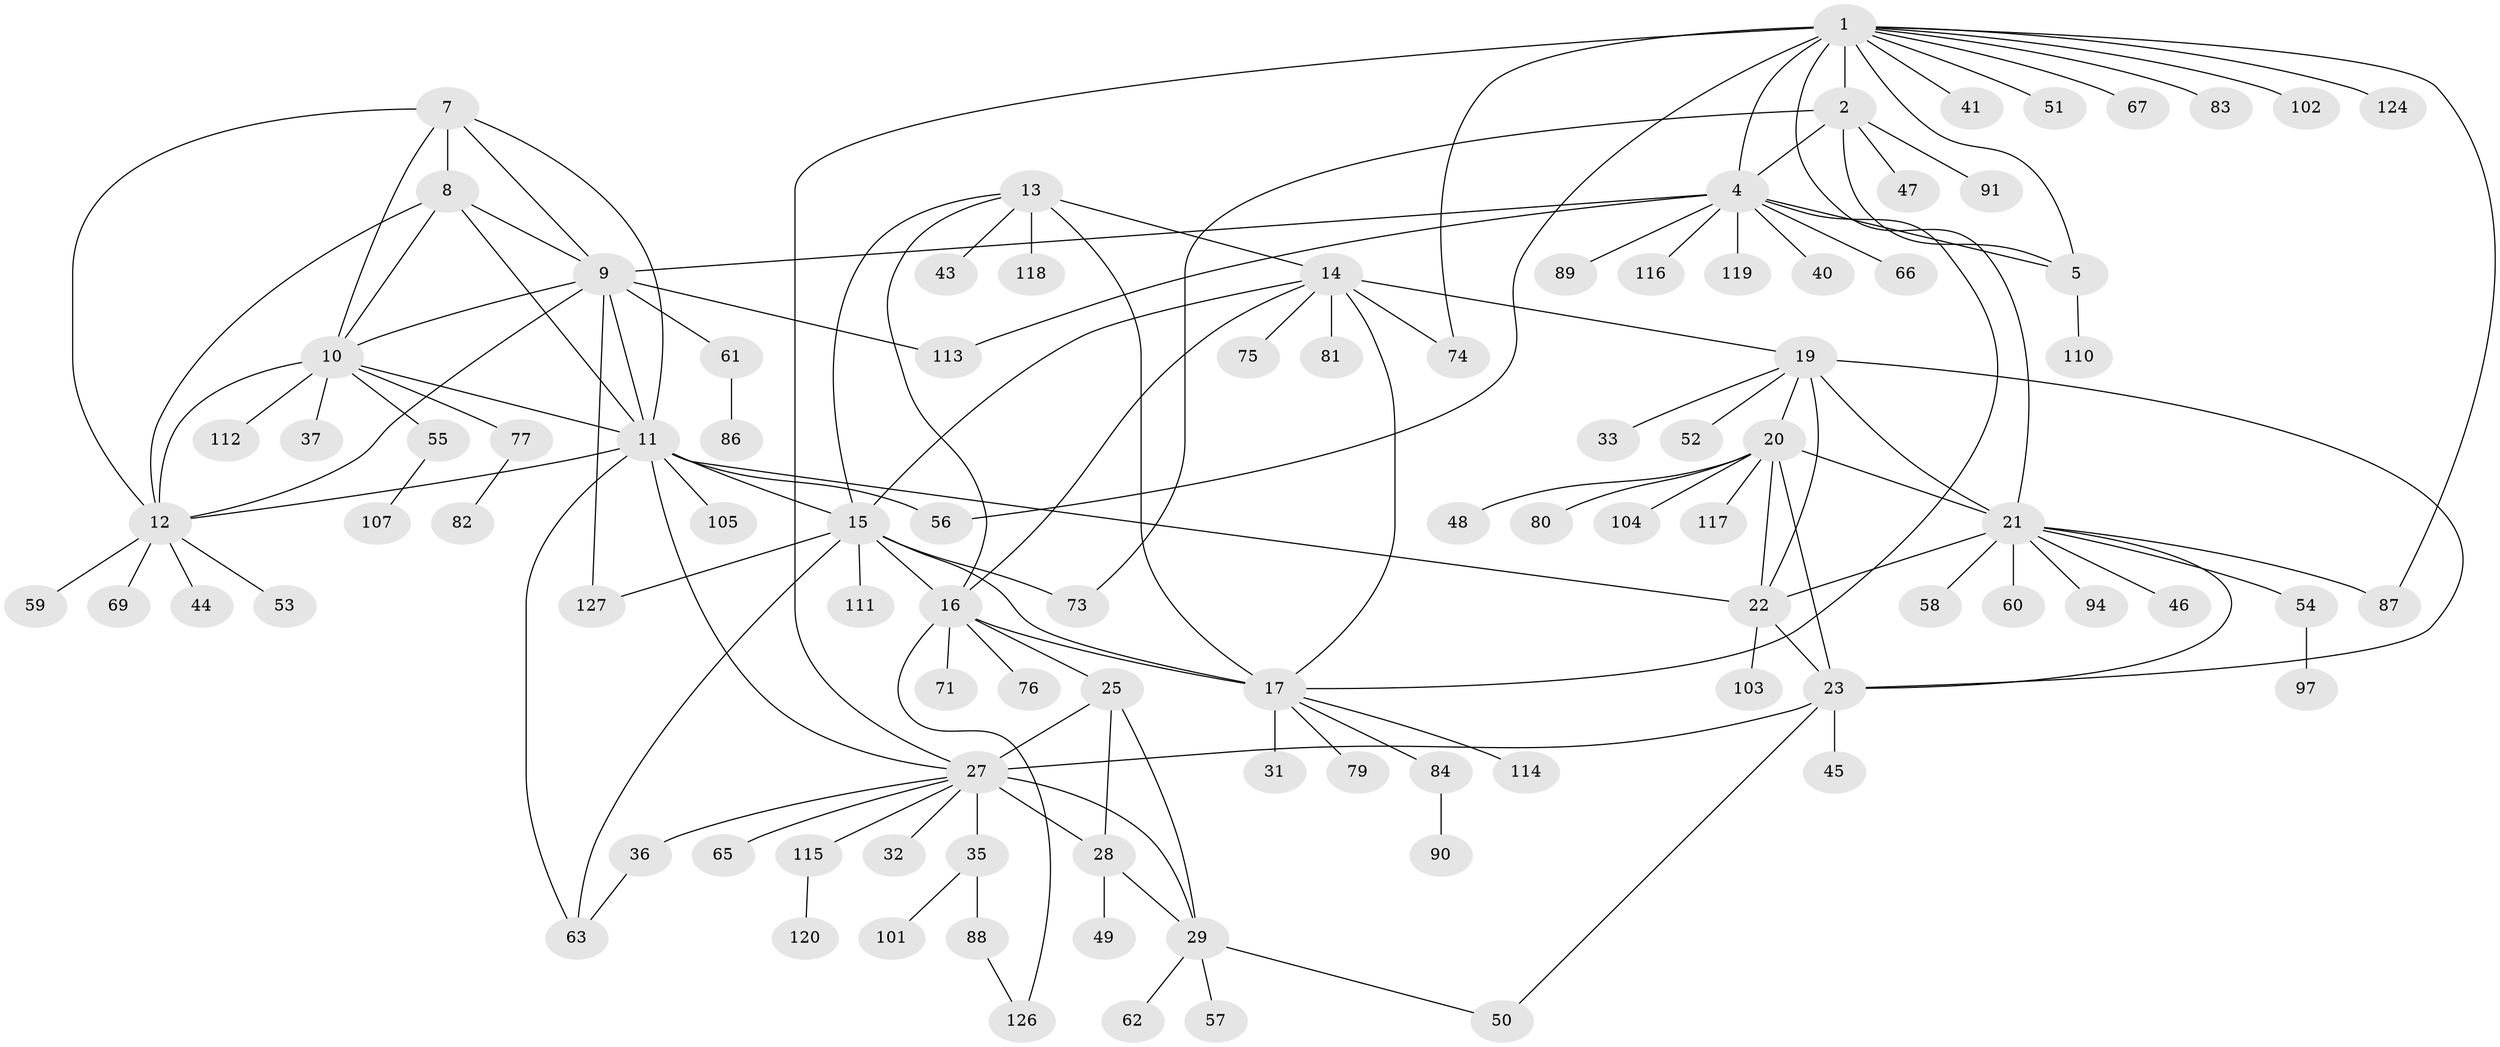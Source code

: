 // Generated by graph-tools (version 1.1) at 2025/24/03/03/25 07:24:11]
// undirected, 97 vertices, 140 edges
graph export_dot {
graph [start="1"]
  node [color=gray90,style=filled];
  1 [super="+3"];
  2 [super="+123"];
  4 [super="+6"];
  5 [super="+64"];
  7 [super="+128"];
  8 [super="+98"];
  9 [super="+121"];
  10 [super="+34"];
  11 [super="+42"];
  12 [super="+99"];
  13;
  14 [super="+100"];
  15 [super="+93"];
  16 [super="+92"];
  17 [super="+18"];
  19 [super="+95"];
  20 [super="+106"];
  21 [super="+24"];
  22 [super="+38"];
  23;
  25 [super="+26"];
  27 [super="+30"];
  28;
  29;
  31;
  32 [super="+39"];
  33;
  35 [super="+78"];
  36 [super="+70"];
  37;
  40;
  41;
  43;
  44;
  45;
  46;
  47 [super="+68"];
  48;
  49;
  50;
  51;
  52;
  53;
  54 [super="+109"];
  55;
  56;
  57 [super="+72"];
  58;
  59;
  60;
  61 [super="+85"];
  62;
  63 [super="+125"];
  65;
  66 [super="+96"];
  67;
  69;
  71;
  73;
  74;
  75;
  76;
  77;
  79;
  80;
  81 [super="+108"];
  82;
  83;
  84;
  86;
  87;
  88;
  89;
  90;
  91;
  94;
  97;
  101;
  102;
  103;
  104;
  105 [super="+122"];
  107;
  110;
  111;
  112;
  113;
  114;
  115;
  116;
  117;
  118;
  119;
  120;
  124;
  126;
  127;
  1 -- 2 [weight=2];
  1 -- 4 [weight=4];
  1 -- 5 [weight=2];
  1 -- 41;
  1 -- 56;
  1 -- 102;
  1 -- 67;
  1 -- 74;
  1 -- 51;
  1 -- 83;
  1 -- 21;
  1 -- 87;
  1 -- 124;
  1 -- 27;
  2 -- 4 [weight=2];
  2 -- 5;
  2 -- 47;
  2 -- 73;
  2 -- 91;
  4 -- 5 [weight=2];
  4 -- 9;
  4 -- 113;
  4 -- 66;
  4 -- 40;
  4 -- 17;
  4 -- 116;
  4 -- 119;
  4 -- 89;
  5 -- 110;
  7 -- 8;
  7 -- 9;
  7 -- 10;
  7 -- 11;
  7 -- 12;
  8 -- 9;
  8 -- 10;
  8 -- 11;
  8 -- 12;
  9 -- 10;
  9 -- 11;
  9 -- 12;
  9 -- 61;
  9 -- 127;
  9 -- 113;
  10 -- 11;
  10 -- 12;
  10 -- 37;
  10 -- 112;
  10 -- 77;
  10 -- 55;
  11 -- 12;
  11 -- 15;
  11 -- 22;
  11 -- 56;
  11 -- 63;
  11 -- 105;
  11 -- 27;
  12 -- 44;
  12 -- 53;
  12 -- 59;
  12 -- 69;
  13 -- 14;
  13 -- 15;
  13 -- 16;
  13 -- 17 [weight=2];
  13 -- 43;
  13 -- 118;
  14 -- 15;
  14 -- 16;
  14 -- 17 [weight=2];
  14 -- 19;
  14 -- 74;
  14 -- 75;
  14 -- 81;
  15 -- 16;
  15 -- 17 [weight=2];
  15 -- 63;
  15 -- 73;
  15 -- 111;
  15 -- 127;
  16 -- 17 [weight=2];
  16 -- 25;
  16 -- 71;
  16 -- 76;
  16 -- 126;
  17 -- 79;
  17 -- 84;
  17 -- 114;
  17 -- 31;
  19 -- 20;
  19 -- 21 [weight=2];
  19 -- 22;
  19 -- 23;
  19 -- 33;
  19 -- 52;
  20 -- 21 [weight=2];
  20 -- 22;
  20 -- 23;
  20 -- 48;
  20 -- 80;
  20 -- 104;
  20 -- 117;
  21 -- 22 [weight=2];
  21 -- 23 [weight=2];
  21 -- 87;
  21 -- 46;
  21 -- 54;
  21 -- 58;
  21 -- 60;
  21 -- 94;
  22 -- 23;
  22 -- 103;
  23 -- 45;
  23 -- 50;
  23 -- 27;
  25 -- 27 [weight=4];
  25 -- 28 [weight=2];
  25 -- 29 [weight=2];
  27 -- 28 [weight=2];
  27 -- 29 [weight=2];
  27 -- 32;
  27 -- 35;
  27 -- 65;
  27 -- 36;
  27 -- 115;
  28 -- 29;
  28 -- 49;
  29 -- 50;
  29 -- 57;
  29 -- 62;
  35 -- 88;
  35 -- 101;
  36 -- 63;
  54 -- 97;
  55 -- 107;
  61 -- 86;
  77 -- 82;
  84 -- 90;
  88 -- 126;
  115 -- 120;
}
